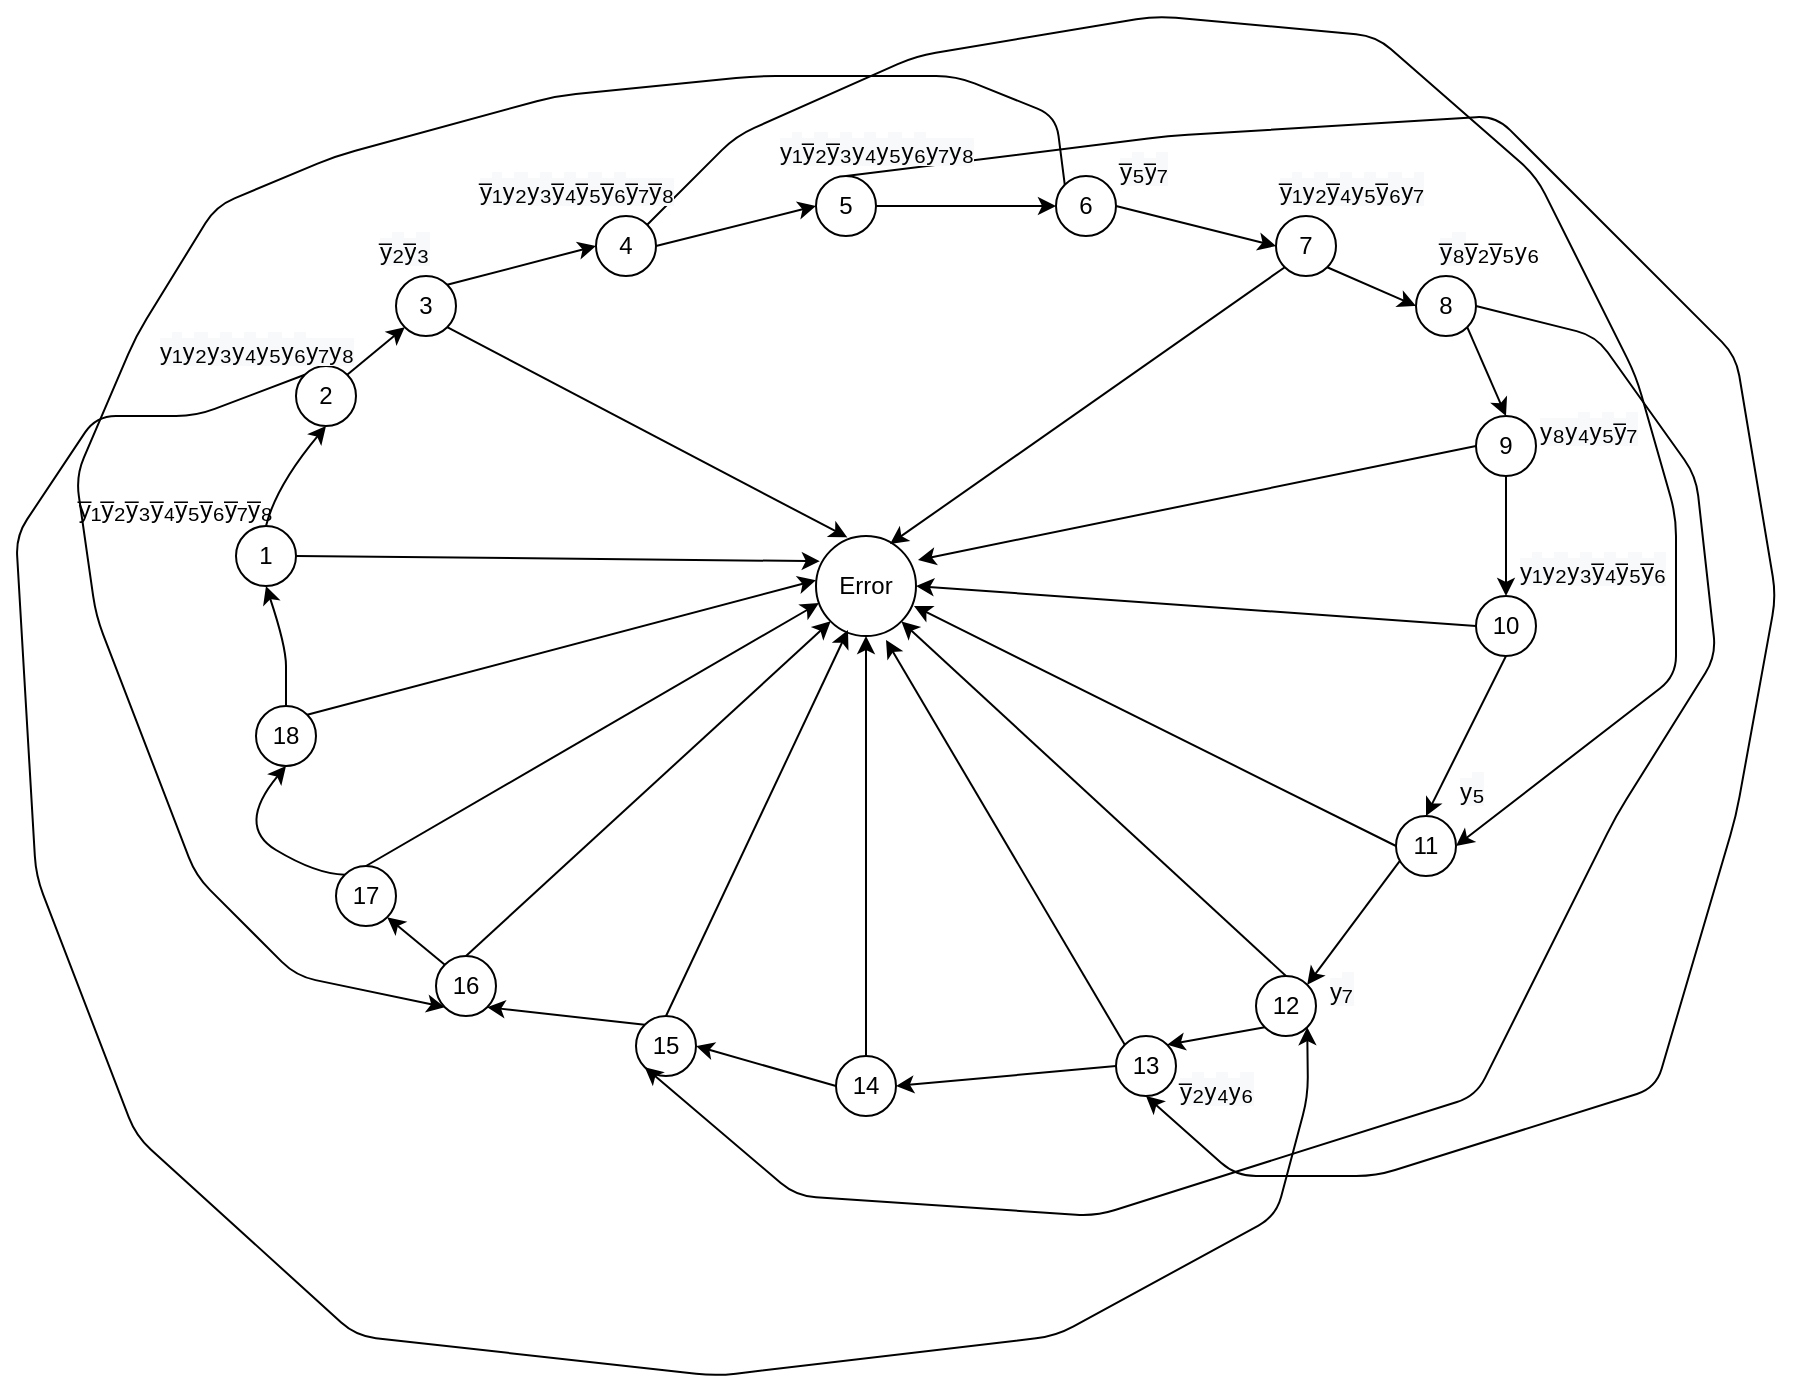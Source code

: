 <mxfile version="14.7.3" type="github">
  <diagram id="5k0gMzqJGAv3tqKS3Coa" name="Page-1">
    <mxGraphModel dx="528" dy="462" grid="1" gridSize="10" guides="1" tooltips="1" connect="1" arrows="1" fold="1" page="1" pageScale="1" pageWidth="3400" pageHeight="3400" math="0" shadow="0">
      <root>
        <mxCell id="0" />
        <mxCell id="1" parent="0" />
        <mxCell id="ApL_DMv_UTNpls9GG0si-1" value="1" style="ellipse;whiteSpace=wrap;html=1;aspect=fixed;strokeWidth=1;" vertex="1" parent="1">
          <mxGeometry x="430" y="405" width="30" height="30" as="geometry" />
        </mxCell>
        <mxCell id="ApL_DMv_UTNpls9GG0si-2" value="2" style="ellipse;whiteSpace=wrap;html=1;aspect=fixed;strokeWidth=1;" vertex="1" parent="1">
          <mxGeometry x="460" y="325" width="30" height="30" as="geometry" />
        </mxCell>
        <mxCell id="ApL_DMv_UTNpls9GG0si-3" value="3" style="ellipse;whiteSpace=wrap;html=1;aspect=fixed;strokeWidth=1;" vertex="1" parent="1">
          <mxGeometry x="510" y="280" width="30" height="30" as="geometry" />
        </mxCell>
        <mxCell id="ApL_DMv_UTNpls9GG0si-4" value="4" style="ellipse;whiteSpace=wrap;html=1;aspect=fixed;strokeWidth=1;" vertex="1" parent="1">
          <mxGeometry x="610" y="250" width="30" height="30" as="geometry" />
        </mxCell>
        <mxCell id="ApL_DMv_UTNpls9GG0si-5" value="5" style="ellipse;whiteSpace=wrap;html=1;aspect=fixed;strokeWidth=1;" vertex="1" parent="1">
          <mxGeometry x="720" y="230" width="30" height="30" as="geometry" />
        </mxCell>
        <mxCell id="ApL_DMv_UTNpls9GG0si-6" value="6" style="ellipse;whiteSpace=wrap;html=1;aspect=fixed;strokeWidth=1;" vertex="1" parent="1">
          <mxGeometry x="840" y="230" width="30" height="30" as="geometry" />
        </mxCell>
        <mxCell id="ApL_DMv_UTNpls9GG0si-7" value="7" style="ellipse;whiteSpace=wrap;html=1;aspect=fixed;strokeWidth=1;" vertex="1" parent="1">
          <mxGeometry x="950" y="250" width="30" height="30" as="geometry" />
        </mxCell>
        <mxCell id="ApL_DMv_UTNpls9GG0si-8" value="8" style="ellipse;whiteSpace=wrap;html=1;aspect=fixed;strokeWidth=1;" vertex="1" parent="1">
          <mxGeometry x="1020" y="280" width="30" height="30" as="geometry" />
        </mxCell>
        <mxCell id="ApL_DMv_UTNpls9GG0si-9" value="9" style="ellipse;whiteSpace=wrap;html=1;aspect=fixed;strokeWidth=1;" vertex="1" parent="1">
          <mxGeometry x="1050" y="350" width="30" height="30" as="geometry" />
        </mxCell>
        <mxCell id="ApL_DMv_UTNpls9GG0si-10" value="10" style="ellipse;whiteSpace=wrap;html=1;aspect=fixed;strokeWidth=1;" vertex="1" parent="1">
          <mxGeometry x="1050" y="440" width="30" height="30" as="geometry" />
        </mxCell>
        <mxCell id="ApL_DMv_UTNpls9GG0si-11" value="11" style="ellipse;whiteSpace=wrap;html=1;aspect=fixed;strokeWidth=1;" vertex="1" parent="1">
          <mxGeometry x="1010" y="550" width="30" height="30" as="geometry" />
        </mxCell>
        <mxCell id="ApL_DMv_UTNpls9GG0si-12" value="12" style="ellipse;whiteSpace=wrap;html=1;aspect=fixed;strokeWidth=1;" vertex="1" parent="1">
          <mxGeometry x="940" y="630" width="30" height="30" as="geometry" />
        </mxCell>
        <mxCell id="ApL_DMv_UTNpls9GG0si-13" value="13" style="ellipse;whiteSpace=wrap;html=1;aspect=fixed;strokeWidth=1;" vertex="1" parent="1">
          <mxGeometry x="870" y="660" width="30" height="30" as="geometry" />
        </mxCell>
        <mxCell id="ApL_DMv_UTNpls9GG0si-14" value="14" style="ellipse;whiteSpace=wrap;html=1;aspect=fixed;strokeWidth=1;" vertex="1" parent="1">
          <mxGeometry x="730" y="670" width="30" height="30" as="geometry" />
        </mxCell>
        <mxCell id="ApL_DMv_UTNpls9GG0si-15" value="15" style="ellipse;whiteSpace=wrap;html=1;aspect=fixed;strokeWidth=1;" vertex="1" parent="1">
          <mxGeometry x="630" y="650" width="30" height="30" as="geometry" />
        </mxCell>
        <mxCell id="ApL_DMv_UTNpls9GG0si-16" value="16" style="ellipse;whiteSpace=wrap;html=1;aspect=fixed;strokeWidth=1;" vertex="1" parent="1">
          <mxGeometry x="530" y="620" width="30" height="30" as="geometry" />
        </mxCell>
        <mxCell id="ApL_DMv_UTNpls9GG0si-17" value="17" style="ellipse;whiteSpace=wrap;html=1;aspect=fixed;strokeWidth=1;" vertex="1" parent="1">
          <mxGeometry x="480" y="575" width="30" height="30" as="geometry" />
        </mxCell>
        <mxCell id="ApL_DMv_UTNpls9GG0si-18" value="18" style="ellipse;whiteSpace=wrap;html=1;aspect=fixed;strokeWidth=1;" vertex="1" parent="1">
          <mxGeometry x="440" y="495" width="30" height="30" as="geometry" />
        </mxCell>
        <mxCell id="ApL_DMv_UTNpls9GG0si-21" value="Error" style="ellipse;whiteSpace=wrap;html=1;aspect=fixed;strokeWidth=1;" vertex="1" parent="1">
          <mxGeometry x="720" y="410" width="50" height="50" as="geometry" />
        </mxCell>
        <mxCell id="ApL_DMv_UTNpls9GG0si-25" value="" style="curved=1;endArrow=classic;html=1;exitX=0;exitY=0;exitDx=0;exitDy=0;entryX=0.5;entryY=1;entryDx=0;entryDy=0;strokeWidth=1;" edge="1" parent="1" source="ApL_DMv_UTNpls9GG0si-17" target="ApL_DMv_UTNpls9GG0si-18">
          <mxGeometry width="50" height="50" relative="1" as="geometry">
            <mxPoint x="330" y="585" as="sourcePoint" />
            <mxPoint x="380" y="535" as="targetPoint" />
            <Array as="points">
              <mxPoint x="470" y="579" />
              <mxPoint x="430" y="555" />
            </Array>
          </mxGeometry>
        </mxCell>
        <mxCell id="ApL_DMv_UTNpls9GG0si-27" value="" style="curved=1;endArrow=classic;html=1;exitX=0.5;exitY=0;exitDx=0;exitDy=0;entryX=0.5;entryY=1;entryDx=0;entryDy=0;strokeWidth=1;" edge="1" parent="1" source="ApL_DMv_UTNpls9GG0si-18" target="ApL_DMv_UTNpls9GG0si-1">
          <mxGeometry width="50" height="50" relative="1" as="geometry">
            <mxPoint x="494.393" y="589.393" as="sourcePoint" />
            <mxPoint x="465" y="535" as="targetPoint" />
            <Array as="points">
              <mxPoint x="455" y="485" />
              <mxPoint x="455" y="465" />
            </Array>
          </mxGeometry>
        </mxCell>
        <mxCell id="ApL_DMv_UTNpls9GG0si-28" value="" style="curved=1;endArrow=classic;html=1;exitX=0.5;exitY=0;exitDx=0;exitDy=0;entryX=0.5;entryY=1;entryDx=0;entryDy=0;strokeWidth=1;" edge="1" parent="1" source="ApL_DMv_UTNpls9GG0si-1" target="ApL_DMv_UTNpls9GG0si-2">
          <mxGeometry width="50" height="50" relative="1" as="geometry">
            <mxPoint x="465" y="505" as="sourcePoint" />
            <mxPoint x="455" y="445" as="targetPoint" />
            <Array as="points">
              <mxPoint x="450" y="385" />
            </Array>
          </mxGeometry>
        </mxCell>
        <mxCell id="ApL_DMv_UTNpls9GG0si-29" value="" style="endArrow=classic;html=1;entryX=0;entryY=1;entryDx=0;entryDy=0;exitX=1;exitY=0;exitDx=0;exitDy=0;strokeWidth=1;" edge="1" parent="1" source="ApL_DMv_UTNpls9GG0si-2" target="ApL_DMv_UTNpls9GG0si-3">
          <mxGeometry width="50" height="50" relative="1" as="geometry">
            <mxPoint x="750" y="380" as="sourcePoint" />
            <mxPoint x="800" y="330" as="targetPoint" />
          </mxGeometry>
        </mxCell>
        <mxCell id="ApL_DMv_UTNpls9GG0si-30" value="" style="endArrow=classic;html=1;exitX=1;exitY=0;exitDx=0;exitDy=0;entryX=0;entryY=0.5;entryDx=0;entryDy=0;strokeWidth=1;" edge="1" parent="1" source="ApL_DMv_UTNpls9GG0si-3" target="ApL_DMv_UTNpls9GG0si-4">
          <mxGeometry width="50" height="50" relative="1" as="geometry">
            <mxPoint x="840" y="300" as="sourcePoint" />
            <mxPoint x="890" y="250" as="targetPoint" />
          </mxGeometry>
        </mxCell>
        <mxCell id="ApL_DMv_UTNpls9GG0si-31" value="" style="endArrow=classic;html=1;exitX=1;exitY=0.5;exitDx=0;exitDy=0;entryX=0;entryY=0.5;entryDx=0;entryDy=0;strokeWidth=1;" edge="1" parent="1" source="ApL_DMv_UTNpls9GG0si-4" target="ApL_DMv_UTNpls9GG0si-5">
          <mxGeometry width="50" height="50" relative="1" as="geometry">
            <mxPoint x="840" y="300" as="sourcePoint" />
            <mxPoint x="890" y="250" as="targetPoint" />
          </mxGeometry>
        </mxCell>
        <mxCell id="ApL_DMv_UTNpls9GG0si-32" value="" style="endArrow=classic;html=1;exitX=1;exitY=0.5;exitDx=0;exitDy=0;strokeWidth=1;" edge="1" parent="1" source="ApL_DMv_UTNpls9GG0si-5">
          <mxGeometry width="50" height="50" relative="1" as="geometry">
            <mxPoint x="840" y="300" as="sourcePoint" />
            <mxPoint x="840" y="245" as="targetPoint" />
          </mxGeometry>
        </mxCell>
        <mxCell id="ApL_DMv_UTNpls9GG0si-33" value="" style="endArrow=classic;html=1;exitX=1;exitY=0.5;exitDx=0;exitDy=0;entryX=0;entryY=0.5;entryDx=0;entryDy=0;strokeWidth=1;" edge="1" parent="1" source="ApL_DMv_UTNpls9GG0si-6" target="ApL_DMv_UTNpls9GG0si-7">
          <mxGeometry width="50" height="50" relative="1" as="geometry">
            <mxPoint x="840" y="300" as="sourcePoint" />
            <mxPoint x="890" y="250" as="targetPoint" />
          </mxGeometry>
        </mxCell>
        <mxCell id="ApL_DMv_UTNpls9GG0si-34" value="" style="endArrow=classic;html=1;exitX=1;exitY=1;exitDx=0;exitDy=0;entryX=0;entryY=0.5;entryDx=0;entryDy=0;strokeWidth=1;" edge="1" parent="1" source="ApL_DMv_UTNpls9GG0si-7" target="ApL_DMv_UTNpls9GG0si-8">
          <mxGeometry width="50" height="50" relative="1" as="geometry">
            <mxPoint x="930" y="400" as="sourcePoint" />
            <mxPoint x="980" y="350" as="targetPoint" />
          </mxGeometry>
        </mxCell>
        <mxCell id="ApL_DMv_UTNpls9GG0si-35" value="" style="endArrow=classic;html=1;exitX=1;exitY=1;exitDx=0;exitDy=0;entryX=0.5;entryY=0;entryDx=0;entryDy=0;strokeWidth=1;" edge="1" parent="1" source="ApL_DMv_UTNpls9GG0si-8" target="ApL_DMv_UTNpls9GG0si-9">
          <mxGeometry width="50" height="50" relative="1" as="geometry">
            <mxPoint x="930" y="400" as="sourcePoint" />
            <mxPoint x="980" y="350" as="targetPoint" />
          </mxGeometry>
        </mxCell>
        <mxCell id="ApL_DMv_UTNpls9GG0si-36" value="" style="endArrow=classic;html=1;exitX=0.5;exitY=1;exitDx=0;exitDy=0;entryX=0.5;entryY=0;entryDx=0;entryDy=0;strokeWidth=1;" edge="1" parent="1" source="ApL_DMv_UTNpls9GG0si-9" target="ApL_DMv_UTNpls9GG0si-10">
          <mxGeometry width="50" height="50" relative="1" as="geometry">
            <mxPoint x="930" y="400" as="sourcePoint" />
            <mxPoint x="980" y="350" as="targetPoint" />
          </mxGeometry>
        </mxCell>
        <mxCell id="ApL_DMv_UTNpls9GG0si-37" value="" style="endArrow=classic;html=1;exitX=0.5;exitY=1;exitDx=0;exitDy=0;entryX=0.5;entryY=0;entryDx=0;entryDy=0;strokeWidth=1;" edge="1" parent="1" source="ApL_DMv_UTNpls9GG0si-10" target="ApL_DMv_UTNpls9GG0si-11">
          <mxGeometry width="50" height="50" relative="1" as="geometry">
            <mxPoint x="930" y="400" as="sourcePoint" />
            <mxPoint x="980" y="350" as="targetPoint" />
          </mxGeometry>
        </mxCell>
        <mxCell id="ApL_DMv_UTNpls9GG0si-38" value="" style="endArrow=classic;html=1;exitX=0.067;exitY=0.743;exitDx=0;exitDy=0;entryX=1;entryY=0;entryDx=0;entryDy=0;strokeWidth=1;exitPerimeter=0;" edge="1" parent="1" source="ApL_DMv_UTNpls9GG0si-11" target="ApL_DMv_UTNpls9GG0si-12">
          <mxGeometry width="50" height="50" relative="1" as="geometry">
            <mxPoint x="970" y="500" as="sourcePoint" />
            <mxPoint x="1020" y="450" as="targetPoint" />
          </mxGeometry>
        </mxCell>
        <mxCell id="ApL_DMv_UTNpls9GG0si-39" value="" style="endArrow=classic;html=1;exitX=0;exitY=1;exitDx=0;exitDy=0;entryX=1;entryY=0;entryDx=0;entryDy=0;strokeWidth=1;" edge="1" parent="1" source="ApL_DMv_UTNpls9GG0si-12" target="ApL_DMv_UTNpls9GG0si-13">
          <mxGeometry width="50" height="50" relative="1" as="geometry">
            <mxPoint x="860" y="570" as="sourcePoint" />
            <mxPoint x="910" y="520" as="targetPoint" />
          </mxGeometry>
        </mxCell>
        <mxCell id="ApL_DMv_UTNpls9GG0si-40" value="" style="endArrow=classic;html=1;exitX=0;exitY=0.5;exitDx=0;exitDy=0;entryX=1;entryY=0.5;entryDx=0;entryDy=0;strokeWidth=1;" edge="1" parent="1" source="ApL_DMv_UTNpls9GG0si-13" target="ApL_DMv_UTNpls9GG0si-14">
          <mxGeometry width="50" height="50" relative="1" as="geometry">
            <mxPoint x="860" y="570" as="sourcePoint" />
            <mxPoint x="910" y="520" as="targetPoint" />
          </mxGeometry>
        </mxCell>
        <mxCell id="ApL_DMv_UTNpls9GG0si-41" value="" style="endArrow=classic;html=1;exitX=0;exitY=0.5;exitDx=0;exitDy=0;entryX=1;entryY=0.5;entryDx=0;entryDy=0;strokeWidth=1;" edge="1" parent="1" source="ApL_DMv_UTNpls9GG0si-14" target="ApL_DMv_UTNpls9GG0si-15">
          <mxGeometry width="50" height="50" relative="1" as="geometry">
            <mxPoint x="860" y="570" as="sourcePoint" />
            <mxPoint x="910" y="520" as="targetPoint" />
          </mxGeometry>
        </mxCell>
        <mxCell id="ApL_DMv_UTNpls9GG0si-42" value="" style="endArrow=classic;html=1;exitX=0;exitY=0;exitDx=0;exitDy=0;entryX=1;entryY=1;entryDx=0;entryDy=0;strokeWidth=1;" edge="1" parent="1" source="ApL_DMv_UTNpls9GG0si-15" target="ApL_DMv_UTNpls9GG0si-16">
          <mxGeometry width="50" height="50" relative="1" as="geometry">
            <mxPoint x="810" y="540" as="sourcePoint" />
            <mxPoint x="860" y="490" as="targetPoint" />
          </mxGeometry>
        </mxCell>
        <mxCell id="ApL_DMv_UTNpls9GG0si-43" value="" style="endArrow=classic;html=1;exitX=0;exitY=0;exitDx=0;exitDy=0;entryX=1;entryY=1;entryDx=0;entryDy=0;strokeWidth=1;" edge="1" parent="1" source="ApL_DMv_UTNpls9GG0si-16" target="ApL_DMv_UTNpls9GG0si-17">
          <mxGeometry width="50" height="50" relative="1" as="geometry">
            <mxPoint x="620" y="530" as="sourcePoint" />
            <mxPoint x="670" y="480" as="targetPoint" />
          </mxGeometry>
        </mxCell>
        <mxCell id="ApL_DMv_UTNpls9GG0si-66" value="" style="endArrow=classic;html=1;strokeWidth=1;exitX=1;exitY=0.5;exitDx=0;exitDy=0;entryX=0.038;entryY=0.252;entryDx=0;entryDy=0;entryPerimeter=0;" edge="1" parent="1" source="ApL_DMv_UTNpls9GG0si-1" target="ApL_DMv_UTNpls9GG0si-21">
          <mxGeometry width="50" height="50" relative="1" as="geometry">
            <mxPoint x="570" y="410" as="sourcePoint" />
            <mxPoint x="620" y="360" as="targetPoint" />
          </mxGeometry>
        </mxCell>
        <mxCell id="ApL_DMv_UTNpls9GG0si-67" value="" style="endArrow=classic;html=1;strokeWidth=1;exitX=0;exitY=0;exitDx=0;exitDy=0;entryX=1;entryY=1;entryDx=0;entryDy=0;" edge="1" parent="1" source="ApL_DMv_UTNpls9GG0si-2" target="ApL_DMv_UTNpls9GG0si-12">
          <mxGeometry width="50" height="50" relative="1" as="geometry">
            <mxPoint x="570" y="410" as="sourcePoint" />
            <mxPoint x="620" y="360" as="targetPoint" />
            <Array as="points">
              <mxPoint x="410" y="350" />
              <mxPoint x="360" y="350" />
              <mxPoint x="320" y="410" />
              <mxPoint x="330" y="580" />
              <mxPoint x="380" y="710" />
              <mxPoint x="490" y="810" />
              <mxPoint x="670" y="830" />
              <mxPoint x="840" y="810" />
              <mxPoint x="950" y="750" />
              <mxPoint x="966" y="690" />
            </Array>
          </mxGeometry>
        </mxCell>
        <mxCell id="ApL_DMv_UTNpls9GG0si-68" value="" style="endArrow=classic;html=1;strokeWidth=1;exitX=1;exitY=1;exitDx=0;exitDy=0;entryX=0.314;entryY=0.014;entryDx=0;entryDy=0;entryPerimeter=0;" edge="1" parent="1" source="ApL_DMv_UTNpls9GG0si-3" target="ApL_DMv_UTNpls9GG0si-21">
          <mxGeometry width="50" height="50" relative="1" as="geometry">
            <mxPoint x="570" y="410" as="sourcePoint" />
            <mxPoint x="620" y="360" as="targetPoint" />
          </mxGeometry>
        </mxCell>
        <mxCell id="ApL_DMv_UTNpls9GG0si-69" value="" style="endArrow=classic;html=1;strokeWidth=1;exitX=1;exitY=0;exitDx=0;exitDy=0;entryX=1;entryY=0.5;entryDx=0;entryDy=0;" edge="1" parent="1" source="ApL_DMv_UTNpls9GG0si-4" target="ApL_DMv_UTNpls9GG0si-11">
          <mxGeometry width="50" height="50" relative="1" as="geometry">
            <mxPoint x="570" y="410" as="sourcePoint" />
            <mxPoint x="620" y="360" as="targetPoint" />
            <Array as="points">
              <mxPoint x="680" y="210" />
              <mxPoint x="770" y="170" />
              <mxPoint x="890" y="150" />
              <mxPoint x="1000" y="160" />
              <mxPoint x="1080" y="230" />
              <mxPoint x="1130" y="330" />
              <mxPoint x="1150" y="400" />
              <mxPoint x="1150" y="480" />
            </Array>
          </mxGeometry>
        </mxCell>
        <mxCell id="ApL_DMv_UTNpls9GG0si-70" value="" style="endArrow=classic;html=1;strokeWidth=1;exitX=0.5;exitY=0;exitDx=0;exitDy=0;entryX=0.5;entryY=1;entryDx=0;entryDy=0;" edge="1" parent="1" source="ApL_DMv_UTNpls9GG0si-5" target="ApL_DMv_UTNpls9GG0si-13">
          <mxGeometry width="50" height="50" relative="1" as="geometry">
            <mxPoint x="570" y="410" as="sourcePoint" />
            <mxPoint x="620" y="360" as="targetPoint" />
            <Array as="points">
              <mxPoint x="896" y="210" />
              <mxPoint x="1060" y="200" />
              <mxPoint x="1180" y="320" />
              <mxPoint x="1200" y="440" />
              <mxPoint x="1180" y="550" />
              <mxPoint x="1140" y="686" />
              <mxPoint x="1000" y="730" />
              <mxPoint x="930" y="730" />
            </Array>
          </mxGeometry>
        </mxCell>
        <mxCell id="ApL_DMv_UTNpls9GG0si-71" value="" style="endArrow=classic;html=1;strokeWidth=1;exitX=0;exitY=0;exitDx=0;exitDy=0;entryX=0;entryY=1;entryDx=0;entryDy=0;" edge="1" parent="1" source="ApL_DMv_UTNpls9GG0si-6" target="ApL_DMv_UTNpls9GG0si-16">
          <mxGeometry width="50" height="50" relative="1" as="geometry">
            <mxPoint x="570" y="410" as="sourcePoint" />
            <mxPoint x="620" y="360" as="targetPoint" />
            <Array as="points">
              <mxPoint x="840" y="200" />
              <mxPoint x="790" y="180" />
              <mxPoint x="690" y="180" />
              <mxPoint x="590" y="190" />
              <mxPoint x="480" y="220" />
              <mxPoint x="420" y="245" />
              <mxPoint x="380" y="310" />
              <mxPoint x="350" y="380" />
              <mxPoint x="360" y="450" />
              <mxPoint x="410" y="580" />
              <mxPoint x="460" y="630" />
            </Array>
          </mxGeometry>
        </mxCell>
        <mxCell id="ApL_DMv_UTNpls9GG0si-72" value="" style="endArrow=classic;html=1;strokeWidth=1;exitX=0;exitY=1;exitDx=0;exitDy=0;entryX=0.74;entryY=0.08;entryDx=0;entryDy=0;entryPerimeter=0;" edge="1" parent="1" source="ApL_DMv_UTNpls9GG0si-7" target="ApL_DMv_UTNpls9GG0si-21">
          <mxGeometry width="50" height="50" relative="1" as="geometry">
            <mxPoint x="570" y="410" as="sourcePoint" />
            <mxPoint x="620" y="360" as="targetPoint" />
          </mxGeometry>
        </mxCell>
        <mxCell id="ApL_DMv_UTNpls9GG0si-73" value="" style="endArrow=classic;html=1;strokeWidth=1;exitX=1;exitY=0.5;exitDx=0;exitDy=0;entryX=0;entryY=1;entryDx=0;entryDy=0;" edge="1" parent="1" source="ApL_DMv_UTNpls9GG0si-8" target="ApL_DMv_UTNpls9GG0si-15">
          <mxGeometry width="50" height="50" relative="1" as="geometry">
            <mxPoint x="570" y="410" as="sourcePoint" />
            <mxPoint x="620" y="360" as="targetPoint" />
            <Array as="points">
              <mxPoint x="1110" y="310" />
              <mxPoint x="1160" y="380" />
              <mxPoint x="1170" y="470" />
              <mxPoint x="1120" y="550" />
              <mxPoint x="1050" y="690" />
              <mxPoint x="860" y="750" />
              <mxPoint x="710" y="740" />
            </Array>
          </mxGeometry>
        </mxCell>
        <mxCell id="ApL_DMv_UTNpls9GG0si-74" value="" style="endArrow=classic;html=1;strokeWidth=1;exitX=0;exitY=0.5;exitDx=0;exitDy=0;entryX=1.02;entryY=0.24;entryDx=0;entryDy=0;entryPerimeter=0;" edge="1" parent="1" source="ApL_DMv_UTNpls9GG0si-9" target="ApL_DMv_UTNpls9GG0si-21">
          <mxGeometry width="50" height="50" relative="1" as="geometry">
            <mxPoint x="590" y="420" as="sourcePoint" />
            <mxPoint x="640" y="370" as="targetPoint" />
          </mxGeometry>
        </mxCell>
        <mxCell id="ApL_DMv_UTNpls9GG0si-75" value="" style="endArrow=classic;html=1;strokeWidth=1;exitX=0;exitY=0.5;exitDx=0;exitDy=0;entryX=1;entryY=0.5;entryDx=0;entryDy=0;" edge="1" parent="1" source="ApL_DMv_UTNpls9GG0si-10" target="ApL_DMv_UTNpls9GG0si-21">
          <mxGeometry width="50" height="50" relative="1" as="geometry">
            <mxPoint x="590" y="420" as="sourcePoint" />
            <mxPoint x="640" y="370" as="targetPoint" />
          </mxGeometry>
        </mxCell>
        <mxCell id="ApL_DMv_UTNpls9GG0si-76" value="" style="endArrow=classic;html=1;strokeWidth=1;exitX=0;exitY=0.5;exitDx=0;exitDy=0;entryX=0.98;entryY=0.7;entryDx=0;entryDy=0;entryPerimeter=0;" edge="1" parent="1" source="ApL_DMv_UTNpls9GG0si-11" target="ApL_DMv_UTNpls9GG0si-21">
          <mxGeometry width="50" height="50" relative="1" as="geometry">
            <mxPoint x="590" y="420" as="sourcePoint" />
            <mxPoint x="640" y="370" as="targetPoint" />
          </mxGeometry>
        </mxCell>
        <mxCell id="ApL_DMv_UTNpls9GG0si-77" value="" style="endArrow=classic;html=1;strokeWidth=1;exitX=0.5;exitY=0;exitDx=0;exitDy=0;entryX=1;entryY=1;entryDx=0;entryDy=0;" edge="1" parent="1" source="ApL_DMv_UTNpls9GG0si-12" target="ApL_DMv_UTNpls9GG0si-21">
          <mxGeometry width="50" height="50" relative="1" as="geometry">
            <mxPoint x="590" y="420" as="sourcePoint" />
            <mxPoint x="640" y="370" as="targetPoint" />
          </mxGeometry>
        </mxCell>
        <mxCell id="ApL_DMv_UTNpls9GG0si-78" value="" style="endArrow=classic;html=1;strokeWidth=1;exitX=0;exitY=0;exitDx=0;exitDy=0;entryX=0.7;entryY=1.04;entryDx=0;entryDy=0;entryPerimeter=0;" edge="1" parent="1" source="ApL_DMv_UTNpls9GG0si-13" target="ApL_DMv_UTNpls9GG0si-21">
          <mxGeometry width="50" height="50" relative="1" as="geometry">
            <mxPoint x="590" y="420" as="sourcePoint" />
            <mxPoint x="640" y="370" as="targetPoint" />
          </mxGeometry>
        </mxCell>
        <mxCell id="ApL_DMv_UTNpls9GG0si-79" value="" style="endArrow=classic;html=1;strokeWidth=1;exitX=0.5;exitY=0;exitDx=0;exitDy=0;entryX=0.5;entryY=1;entryDx=0;entryDy=0;" edge="1" parent="1" source="ApL_DMv_UTNpls9GG0si-14" target="ApL_DMv_UTNpls9GG0si-21">
          <mxGeometry width="50" height="50" relative="1" as="geometry">
            <mxPoint x="590" y="420" as="sourcePoint" />
            <mxPoint x="640" y="370" as="targetPoint" />
          </mxGeometry>
        </mxCell>
        <mxCell id="ApL_DMv_UTNpls9GG0si-80" value="" style="endArrow=classic;html=1;strokeWidth=1;exitX=0.5;exitY=0;exitDx=0;exitDy=0;entryX=0.32;entryY=0.94;entryDx=0;entryDy=0;entryPerimeter=0;" edge="1" parent="1" source="ApL_DMv_UTNpls9GG0si-15" target="ApL_DMv_UTNpls9GG0si-21">
          <mxGeometry width="50" height="50" relative="1" as="geometry">
            <mxPoint x="590" y="420" as="sourcePoint" />
            <mxPoint x="640" y="370" as="targetPoint" />
          </mxGeometry>
        </mxCell>
        <mxCell id="ApL_DMv_UTNpls9GG0si-81" value="" style="endArrow=classic;html=1;strokeWidth=1;exitX=0.5;exitY=0;exitDx=0;exitDy=0;entryX=0;entryY=1;entryDx=0;entryDy=0;" edge="1" parent="1" source="ApL_DMv_UTNpls9GG0si-16" target="ApL_DMv_UTNpls9GG0si-21">
          <mxGeometry width="50" height="50" relative="1" as="geometry">
            <mxPoint x="590" y="420" as="sourcePoint" />
            <mxPoint x="640" y="370" as="targetPoint" />
          </mxGeometry>
        </mxCell>
        <mxCell id="ApL_DMv_UTNpls9GG0si-82" value="" style="endArrow=classic;html=1;strokeWidth=1;exitX=0.5;exitY=0;exitDx=0;exitDy=0;entryX=0.029;entryY=0.671;entryDx=0;entryDy=0;entryPerimeter=0;" edge="1" parent="1" source="ApL_DMv_UTNpls9GG0si-17" target="ApL_DMv_UTNpls9GG0si-21">
          <mxGeometry width="50" height="50" relative="1" as="geometry">
            <mxPoint x="590" y="420" as="sourcePoint" />
            <mxPoint x="640" y="370" as="targetPoint" />
          </mxGeometry>
        </mxCell>
        <mxCell id="ApL_DMv_UTNpls9GG0si-83" value="" style="endArrow=classic;html=1;strokeWidth=1;exitX=1;exitY=0;exitDx=0;exitDy=0;entryX=0;entryY=0.443;entryDx=0;entryDy=0;entryPerimeter=0;" edge="1" parent="1" source="ApL_DMv_UTNpls9GG0si-18" target="ApL_DMv_UTNpls9GG0si-21">
          <mxGeometry width="50" height="50" relative="1" as="geometry">
            <mxPoint x="590" y="420" as="sourcePoint" />
            <mxPoint x="719" y="435" as="targetPoint" />
          </mxGeometry>
        </mxCell>
        <mxCell id="ApL_DMv_UTNpls9GG0si-85" value="y̅&lt;font style=&quot;font-size: 16px&quot;&gt;₁&lt;/font&gt;y̅&lt;font style=&quot;font-size: 16px&quot;&gt;₂&lt;/font&gt;y̅&lt;font style=&quot;font-size: 16px&quot;&gt;₃&lt;/font&gt;y̅&lt;font style=&quot;font-size: 15px&quot;&gt;₄&lt;/font&gt;y̅&lt;font style=&quot;font-size: 16px&quot;&gt;₅&lt;/font&gt;y̅&lt;font style=&quot;font-size: 16px&quot;&gt;₆&lt;/font&gt;y̅&lt;font style=&quot;font-size: 16px&quot;&gt;₇&lt;/font&gt;y̅&lt;font style=&quot;font-size: 16px&quot;&gt;₈&lt;/font&gt;" style="text;html=1;strokeColor=none;fillColor=none;align=center;verticalAlign=middle;whiteSpace=wrap;rounded=0;" vertex="1" parent="1">
          <mxGeometry x="360" y="385" width="80" height="20" as="geometry" />
        </mxCell>
        <mxCell id="ApL_DMv_UTNpls9GG0si-86" value="&lt;span style=&quot;color: rgb(0 , 0 , 0) ; font-family: &amp;#34;helvetica&amp;#34; ; font-size: 12px ; font-style: normal ; font-weight: 400 ; letter-spacing: normal ; text-align: center ; text-indent: 0px ; text-transform: none ; word-spacing: 0px ; background-color: rgb(248 , 249 , 250) ; display: inline ; float: none&quot;&gt;y&lt;/span&gt;&lt;font style=&quot;color: rgb(0 , 0 , 0) ; font-family: &amp;#34;helvetica&amp;#34; ; font-style: normal ; font-weight: 400 ; letter-spacing: normal ; text-align: center ; text-indent: 0px ; text-transform: none ; word-spacing: 0px ; background-color: rgb(248 , 249 , 250) ; font-size: 16px&quot;&gt;₁&lt;/font&gt;&lt;span style=&quot;color: rgb(0 , 0 , 0) ; font-family: &amp;#34;helvetica&amp;#34; ; font-size: 12px ; font-style: normal ; font-weight: 400 ; letter-spacing: normal ; text-align: center ; text-indent: 0px ; text-transform: none ; word-spacing: 0px ; background-color: rgb(248 , 249 , 250) ; display: inline ; float: none&quot;&gt;y&lt;/span&gt;&lt;font style=&quot;color: rgb(0 , 0 , 0) ; font-family: &amp;#34;helvetica&amp;#34; ; font-style: normal ; font-weight: 400 ; letter-spacing: normal ; text-align: center ; text-indent: 0px ; text-transform: none ; word-spacing: 0px ; background-color: rgb(248 , 249 , 250) ; font-size: 16px&quot;&gt;₂&lt;/font&gt;&lt;span style=&quot;color: rgb(0 , 0 , 0) ; font-family: &amp;#34;helvetica&amp;#34; ; font-size: 12px ; font-style: normal ; font-weight: 400 ; letter-spacing: normal ; text-align: center ; text-indent: 0px ; text-transform: none ; word-spacing: 0px ; background-color: rgb(248 , 249 , 250) ; display: inline ; float: none&quot;&gt;y&lt;/span&gt;&lt;font style=&quot;color: rgb(0 , 0 , 0) ; font-family: &amp;#34;helvetica&amp;#34; ; font-style: normal ; font-weight: 400 ; letter-spacing: normal ; text-align: center ; text-indent: 0px ; text-transform: none ; word-spacing: 0px ; background-color: rgb(248 , 249 , 250) ; font-size: 16px&quot;&gt;₃&lt;/font&gt;&lt;span style=&quot;color: rgb(0 , 0 , 0) ; font-family: &amp;#34;helvetica&amp;#34; ; font-size: 12px ; font-style: normal ; font-weight: 400 ; letter-spacing: normal ; text-align: center ; text-indent: 0px ; text-transform: none ; word-spacing: 0px ; background-color: rgb(248 , 249 , 250) ; display: inline ; float: none&quot;&gt;y&lt;/span&gt;&lt;font style=&quot;color: rgb(0 , 0 , 0) ; font-family: &amp;#34;helvetica&amp;#34; ; font-style: normal ; font-weight: 400 ; letter-spacing: normal ; text-align: center ; text-indent: 0px ; text-transform: none ; word-spacing: 0px ; background-color: rgb(248 , 249 , 250) ; font-size: 15px&quot;&gt;₄&lt;/font&gt;&lt;span style=&quot;color: rgb(0 , 0 , 0) ; font-family: &amp;#34;helvetica&amp;#34; ; font-size: 12px ; font-style: normal ; font-weight: 400 ; letter-spacing: normal ; text-align: center ; text-indent: 0px ; text-transform: none ; word-spacing: 0px ; background-color: rgb(248 , 249 , 250) ; display: inline ; float: none&quot;&gt;y&lt;/span&gt;&lt;font style=&quot;color: rgb(0 , 0 , 0) ; font-family: &amp;#34;helvetica&amp;#34; ; font-style: normal ; font-weight: 400 ; letter-spacing: normal ; text-align: center ; text-indent: 0px ; text-transform: none ; word-spacing: 0px ; background-color: rgb(248 , 249 , 250) ; font-size: 16px&quot;&gt;₅&lt;/font&gt;&lt;span style=&quot;color: rgb(0 , 0 , 0) ; font-family: &amp;#34;helvetica&amp;#34; ; font-size: 12px ; font-style: normal ; font-weight: 400 ; letter-spacing: normal ; text-align: center ; text-indent: 0px ; text-transform: none ; word-spacing: 0px ; background-color: rgb(248 , 249 , 250) ; display: inline ; float: none&quot;&gt;y&lt;/span&gt;&lt;font style=&quot;color: rgb(0 , 0 , 0) ; font-family: &amp;#34;helvetica&amp;#34; ; font-style: normal ; font-weight: 400 ; letter-spacing: normal ; text-align: center ; text-indent: 0px ; text-transform: none ; word-spacing: 0px ; background-color: rgb(248 , 249 , 250) ; font-size: 16px&quot;&gt;₆&lt;/font&gt;&lt;span style=&quot;color: rgb(0 , 0 , 0) ; font-family: &amp;#34;helvetica&amp;#34; ; font-size: 12px ; font-style: normal ; font-weight: 400 ; letter-spacing: normal ; text-align: center ; text-indent: 0px ; text-transform: none ; word-spacing: 0px ; background-color: rgb(248 , 249 , 250) ; display: inline ; float: none&quot;&gt;y&lt;/span&gt;&lt;span style=&quot;color: rgb(0 , 0 , 0) ; font-family: &amp;#34;helvetica&amp;#34; ; font-style: normal ; font-weight: 400 ; letter-spacing: normal ; text-align: center ; text-indent: 0px ; text-transform: none ; word-spacing: 0px ; background-color: rgb(248 , 249 , 250) ; display: inline ; float: none&quot;&gt;&lt;font style=&quot;font-size: 16px&quot;&gt;₇&lt;/font&gt;&lt;/span&gt;&lt;span style=&quot;color: rgb(0 , 0 , 0) ; font-family: &amp;#34;helvetica&amp;#34; ; font-size: 12px ; font-style: normal ; font-weight: 400 ; letter-spacing: normal ; text-align: center ; text-indent: 0px ; text-transform: none ; word-spacing: 0px ; background-color: rgb(248 , 249 , 250) ; display: inline ; float: none&quot;&gt;y&lt;/span&gt;&lt;span style=&quot;color: rgb(0 , 0 , 0) ; font-family: &amp;#34;helvetica&amp;#34; ; font-style: normal ; font-weight: 400 ; letter-spacing: normal ; text-align: center ; text-indent: 0px ; text-transform: none ; word-spacing: 0px ; background-color: rgb(248 , 249 , 250) ; display: inline ; float: none&quot;&gt;&lt;font style=&quot;font-size: 16px&quot;&gt;₈&lt;/font&gt;&lt;/span&gt;" style="text;whiteSpace=wrap;html=1;" vertex="1" parent="1">
          <mxGeometry x="390" y="300" width="90" height="25" as="geometry" />
        </mxCell>
        <mxCell id="ApL_DMv_UTNpls9GG0si-87" value="&lt;span style=&quot;color: rgb(0, 0, 0); font-family: helvetica; font-size: 12px; font-style: normal; font-weight: 400; letter-spacing: normal; text-align: center; text-indent: 0px; text-transform: none; word-spacing: 0px; background-color: rgb(248, 249, 250); display: inline; float: none;&quot;&gt;y̅&lt;/span&gt;&lt;font style=&quot;color: rgb(0, 0, 0); font-family: helvetica; font-style: normal; font-weight: 400; letter-spacing: normal; text-align: center; text-indent: 0px; text-transform: none; word-spacing: 0px; background-color: rgb(248, 249, 250); font-size: 16px;&quot;&gt;₂&lt;/font&gt;&lt;span style=&quot;color: rgb(0, 0, 0); font-family: helvetica; font-size: 12px; font-style: normal; font-weight: 400; letter-spacing: normal; text-align: center; text-indent: 0px; text-transform: none; word-spacing: 0px; background-color: rgb(248, 249, 250); display: inline; float: none;&quot;&gt;y̅&lt;/span&gt;&lt;font style=&quot;color: rgb(0, 0, 0); font-family: helvetica; font-style: normal; font-weight: 400; letter-spacing: normal; text-align: center; text-indent: 0px; text-transform: none; word-spacing: 0px; background-color: rgb(248, 249, 250); font-size: 16px;&quot;&gt;₃&lt;/font&gt;" style="text;whiteSpace=wrap;html=1;" vertex="1" parent="1">
          <mxGeometry x="500" y="250" width="50" height="30" as="geometry" />
        </mxCell>
        <mxCell id="ApL_DMv_UTNpls9GG0si-88" value="&lt;span style=&quot;color: rgb(0 , 0 , 0) ; font-family: &amp;#34;helvetica&amp;#34; ; font-size: 12px ; font-style: normal ; font-weight: 400 ; letter-spacing: normal ; text-align: center ; text-indent: 0px ; text-transform: none ; word-spacing: 0px ; background-color: rgb(248 , 249 , 250) ; display: inline ; float: none&quot;&gt;y̅&lt;/span&gt;&lt;font style=&quot;color: rgb(0 , 0 , 0) ; font-family: &amp;#34;helvetica&amp;#34; ; font-style: normal ; font-weight: 400 ; letter-spacing: normal ; text-align: center ; text-indent: 0px ; text-transform: none ; word-spacing: 0px ; background-color: rgb(248 , 249 , 250) ; font-size: 16px&quot;&gt;₁&lt;/font&gt;&lt;span style=&quot;color: rgb(0 , 0 , 0) ; font-family: &amp;#34;helvetica&amp;#34; ; font-size: 12px ; font-style: normal ; font-weight: 400 ; letter-spacing: normal ; text-align: center ; text-indent: 0px ; text-transform: none ; word-spacing: 0px ; background-color: rgb(248 , 249 , 250) ; display: inline ; float: none&quot;&gt;y&lt;/span&gt;&lt;font style=&quot;color: rgb(0 , 0 , 0) ; font-family: &amp;#34;helvetica&amp;#34; ; font-style: normal ; font-weight: 400 ; letter-spacing: normal ; text-align: center ; text-indent: 0px ; text-transform: none ; word-spacing: 0px ; background-color: rgb(248 , 249 , 250) ; font-size: 16px&quot;&gt;₂&lt;/font&gt;&lt;span style=&quot;color: rgb(0 , 0 , 0) ; font-family: &amp;#34;helvetica&amp;#34; ; font-size: 12px ; font-style: normal ; font-weight: 400 ; letter-spacing: normal ; text-align: center ; text-indent: 0px ; text-transform: none ; word-spacing: 0px ; background-color: rgb(248 , 249 , 250) ; display: inline ; float: none&quot;&gt;y&lt;/span&gt;&lt;font style=&quot;color: rgb(0 , 0 , 0) ; font-family: &amp;#34;helvetica&amp;#34; ; font-style: normal ; font-weight: 400 ; letter-spacing: normal ; text-align: center ; text-indent: 0px ; text-transform: none ; word-spacing: 0px ; background-color: rgb(248 , 249 , 250) ; font-size: 16px&quot;&gt;₃&lt;/font&gt;&lt;span style=&quot;color: rgb(0 , 0 , 0) ; font-family: &amp;#34;helvetica&amp;#34; ; font-size: 12px ; font-style: normal ; font-weight: 400 ; letter-spacing: normal ; text-align: center ; text-indent: 0px ; text-transform: none ; word-spacing: 0px ; background-color: rgb(248 , 249 , 250) ; display: inline ; float: none&quot;&gt;y̅&lt;/span&gt;&lt;font style=&quot;color: rgb(0 , 0 , 0) ; font-family: &amp;#34;helvetica&amp;#34; ; font-style: normal ; font-weight: 400 ; letter-spacing: normal ; text-align: center ; text-indent: 0px ; text-transform: none ; word-spacing: 0px ; background-color: rgb(248 , 249 , 250) ; font-size: 15px&quot;&gt;₄&lt;/font&gt;&lt;span style=&quot;color: rgb(0 , 0 , 0) ; font-family: &amp;#34;helvetica&amp;#34; ; font-size: 12px ; font-style: normal ; font-weight: 400 ; letter-spacing: normal ; text-align: center ; text-indent: 0px ; text-transform: none ; word-spacing: 0px ; background-color: rgb(248 , 249 , 250) ; display: inline ; float: none&quot;&gt;y̅&lt;/span&gt;&lt;font style=&quot;color: rgb(0 , 0 , 0) ; font-family: &amp;#34;helvetica&amp;#34; ; font-style: normal ; font-weight: 400 ; letter-spacing: normal ; text-align: center ; text-indent: 0px ; text-transform: none ; word-spacing: 0px ; background-color: rgb(248 , 249 , 250) ; font-size: 16px&quot;&gt;₅&lt;/font&gt;&lt;span style=&quot;color: rgb(0 , 0 , 0) ; font-family: &amp;#34;helvetica&amp;#34; ; font-size: 12px ; font-style: normal ; font-weight: 400 ; letter-spacing: normal ; text-align: center ; text-indent: 0px ; text-transform: none ; word-spacing: 0px ; background-color: rgb(248 , 249 , 250) ; display: inline ; float: none&quot;&gt;y̅&lt;/span&gt;&lt;font style=&quot;color: rgb(0 , 0 , 0) ; font-family: &amp;#34;helvetica&amp;#34; ; font-style: normal ; font-weight: 400 ; letter-spacing: normal ; text-align: center ; text-indent: 0px ; text-transform: none ; word-spacing: 0px ; background-color: rgb(248 , 249 , 250) ; font-size: 16px&quot;&gt;₆&lt;/font&gt;&lt;span style=&quot;color: rgb(0 , 0 , 0) ; font-family: &amp;#34;helvetica&amp;#34; ; font-size: 12px ; font-style: normal ; font-weight: 400 ; letter-spacing: normal ; text-align: center ; text-indent: 0px ; text-transform: none ; word-spacing: 0px ; background-color: rgb(248 , 249 , 250) ; display: inline ; float: none&quot;&gt;y̅&lt;/span&gt;&lt;span style=&quot;color: rgb(0 , 0 , 0) ; font-family: &amp;#34;helvetica&amp;#34; ; font-style: normal ; font-weight: 400 ; letter-spacing: normal ; text-align: center ; text-indent: 0px ; text-transform: none ; word-spacing: 0px ; background-color: rgb(248 , 249 , 250) ; display: inline ; float: none&quot;&gt;&lt;font style=&quot;font-size: 16px&quot;&gt;₇&lt;/font&gt;&lt;/span&gt;&lt;span style=&quot;color: rgb(0 , 0 , 0) ; font-family: &amp;#34;helvetica&amp;#34; ; font-size: 12px ; font-style: normal ; font-weight: 400 ; letter-spacing: normal ; text-align: center ; text-indent: 0px ; text-transform: none ; word-spacing: 0px ; background-color: rgb(248 , 249 , 250) ; display: inline ; float: none&quot;&gt;y̅&lt;/span&gt;&lt;span style=&quot;color: rgb(0 , 0 , 0) ; font-family: &amp;#34;helvetica&amp;#34; ; font-style: normal ; font-weight: 400 ; letter-spacing: normal ; text-align: center ; text-indent: 0px ; text-transform: none ; word-spacing: 0px ; background-color: rgb(248 , 249 , 250) ; display: inline ; float: none&quot;&gt;&lt;font style=&quot;font-size: 16px&quot;&gt;₈&lt;/font&gt;&lt;/span&gt;" style="text;whiteSpace=wrap;html=1;" vertex="1" parent="1">
          <mxGeometry x="550" y="220" width="110" height="30" as="geometry" />
        </mxCell>
        <mxCell id="ApL_DMv_UTNpls9GG0si-89" value="&lt;span style=&quot;color: rgb(0 , 0 , 0) ; font-family: &amp;#34;helvetica&amp;#34; ; font-size: 12px ; font-style: normal ; font-weight: 400 ; letter-spacing: normal ; text-align: center ; text-indent: 0px ; text-transform: none ; word-spacing: 0px ; background-color: rgb(248 , 249 , 250) ; display: inline ; float: none&quot;&gt;y&lt;/span&gt;&lt;font style=&quot;color: rgb(0 , 0 , 0) ; font-family: &amp;#34;helvetica&amp;#34; ; font-style: normal ; font-weight: 400 ; letter-spacing: normal ; text-align: center ; text-indent: 0px ; text-transform: none ; word-spacing: 0px ; background-color: rgb(248 , 249 , 250) ; font-size: 16px&quot;&gt;₁&lt;/font&gt;&lt;span style=&quot;color: rgb(0 , 0 , 0) ; font-family: &amp;#34;helvetica&amp;#34; ; font-size: 12px ; font-style: normal ; font-weight: 400 ; letter-spacing: normal ; text-align: center ; text-indent: 0px ; text-transform: none ; word-spacing: 0px ; background-color: rgb(248 , 249 , 250) ; display: inline ; float: none&quot;&gt;y̅&lt;/span&gt;&lt;font style=&quot;color: rgb(0 , 0 , 0) ; font-family: &amp;#34;helvetica&amp;#34; ; font-style: normal ; font-weight: 400 ; letter-spacing: normal ; text-align: center ; text-indent: 0px ; text-transform: none ; word-spacing: 0px ; background-color: rgb(248 , 249 , 250) ; font-size: 16px&quot;&gt;₂&lt;/font&gt;&lt;span style=&quot;color: rgb(0 , 0 , 0) ; font-family: &amp;#34;helvetica&amp;#34; ; font-size: 12px ; font-style: normal ; font-weight: 400 ; letter-spacing: normal ; text-align: center ; text-indent: 0px ; text-transform: none ; word-spacing: 0px ; background-color: rgb(248 , 249 , 250) ; display: inline ; float: none&quot;&gt;y̅&lt;/span&gt;&lt;font style=&quot;color: rgb(0 , 0 , 0) ; font-family: &amp;#34;helvetica&amp;#34; ; font-style: normal ; font-weight: 400 ; letter-spacing: normal ; text-align: center ; text-indent: 0px ; text-transform: none ; word-spacing: 0px ; background-color: rgb(248 , 249 , 250) ; font-size: 16px&quot;&gt;₃&lt;/font&gt;&lt;span style=&quot;color: rgb(0 , 0 , 0) ; font-family: &amp;#34;helvetica&amp;#34; ; font-size: 12px ; font-style: normal ; font-weight: 400 ; letter-spacing: normal ; text-align: center ; text-indent: 0px ; text-transform: none ; word-spacing: 0px ; background-color: rgb(248 , 249 , 250) ; display: inline ; float: none&quot;&gt;y&lt;/span&gt;&lt;font style=&quot;color: rgb(0 , 0 , 0) ; font-family: &amp;#34;helvetica&amp;#34; ; font-style: normal ; font-weight: 400 ; letter-spacing: normal ; text-align: center ; text-indent: 0px ; text-transform: none ; word-spacing: 0px ; background-color: rgb(248 , 249 , 250) ; font-size: 15px&quot;&gt;₄&lt;/font&gt;&lt;span style=&quot;color: rgb(0 , 0 , 0) ; font-family: &amp;#34;helvetica&amp;#34; ; font-size: 12px ; font-style: normal ; font-weight: 400 ; letter-spacing: normal ; text-align: center ; text-indent: 0px ; text-transform: none ; word-spacing: 0px ; background-color: rgb(248 , 249 , 250) ; display: inline ; float: none&quot;&gt;y&lt;/span&gt;&lt;font style=&quot;color: rgb(0 , 0 , 0) ; font-family: &amp;#34;helvetica&amp;#34; ; font-style: normal ; font-weight: 400 ; letter-spacing: normal ; text-align: center ; text-indent: 0px ; text-transform: none ; word-spacing: 0px ; background-color: rgb(248 , 249 , 250) ; font-size: 16px&quot;&gt;₅&lt;/font&gt;&lt;span style=&quot;color: rgb(0 , 0 , 0) ; font-family: &amp;#34;helvetica&amp;#34; ; font-size: 12px ; font-style: normal ; font-weight: 400 ; letter-spacing: normal ; text-align: center ; text-indent: 0px ; text-transform: none ; word-spacing: 0px ; background-color: rgb(248 , 249 , 250) ; display: inline ; float: none&quot;&gt;y&lt;/span&gt;&lt;font style=&quot;color: rgb(0 , 0 , 0) ; font-family: &amp;#34;helvetica&amp;#34; ; font-style: normal ; font-weight: 400 ; letter-spacing: normal ; text-align: center ; text-indent: 0px ; text-transform: none ; word-spacing: 0px ; background-color: rgb(248 , 249 , 250) ; font-size: 16px&quot;&gt;₆&lt;/font&gt;&lt;span style=&quot;color: rgb(0 , 0 , 0) ; font-family: &amp;#34;helvetica&amp;#34; ; font-size: 12px ; font-style: normal ; font-weight: 400 ; letter-spacing: normal ; text-align: center ; text-indent: 0px ; text-transform: none ; word-spacing: 0px ; background-color: rgb(248 , 249 , 250) ; display: inline ; float: none&quot;&gt;y&lt;/span&gt;&lt;span style=&quot;color: rgb(0 , 0 , 0) ; font-family: &amp;#34;helvetica&amp;#34; ; font-style: normal ; font-weight: 400 ; letter-spacing: normal ; text-align: center ; text-indent: 0px ; text-transform: none ; word-spacing: 0px ; background-color: rgb(248 , 249 , 250) ; display: inline ; float: none&quot;&gt;&lt;font style=&quot;font-size: 16px&quot;&gt;₇&lt;/font&gt;&lt;/span&gt;&lt;span style=&quot;color: rgb(0 , 0 , 0) ; font-family: &amp;#34;helvetica&amp;#34; ; font-size: 12px ; font-style: normal ; font-weight: 400 ; letter-spacing: normal ; text-align: center ; text-indent: 0px ; text-transform: none ; word-spacing: 0px ; background-color: rgb(248 , 249 , 250) ; display: inline ; float: none&quot;&gt;y&lt;/span&gt;&lt;span style=&quot;color: rgb(0 , 0 , 0) ; font-family: &amp;#34;helvetica&amp;#34; ; font-style: normal ; font-weight: 400 ; letter-spacing: normal ; text-align: center ; text-indent: 0px ; text-transform: none ; word-spacing: 0px ; background-color: rgb(248 , 249 , 250) ; display: inline ; float: none&quot;&gt;&lt;font style=&quot;font-size: 16px&quot;&gt;₈&lt;/font&gt;&lt;/span&gt;" style="text;whiteSpace=wrap;html=1;" vertex="1" parent="1">
          <mxGeometry x="700" y="200" width="110" height="30" as="geometry" />
        </mxCell>
        <mxCell id="ApL_DMv_UTNpls9GG0si-90" value="&lt;span style=&quot;color: rgb(0 , 0 , 0) ; font-family: &amp;#34;helvetica&amp;#34; ; font-size: 12px ; font-style: normal ; font-weight: 400 ; letter-spacing: normal ; text-align: center ; text-indent: 0px ; text-transform: none ; word-spacing: 0px ; background-color: rgb(248 , 249 , 250) ; display: inline ; float: none&quot;&gt;y̅&lt;/span&gt;&lt;font style=&quot;color: rgb(0 , 0 , 0) ; font-family: &amp;#34;helvetica&amp;#34; ; font-style: normal ; font-weight: 400 ; letter-spacing: normal ; text-align: center ; text-indent: 0px ; text-transform: none ; word-spacing: 0px ; background-color: rgb(248 , 249 , 250) ; font-size: 16px&quot;&gt;₅&lt;/font&gt;&lt;span style=&quot;color: rgb(0 , 0 , 0) ; font-family: &amp;#34;helvetica&amp;#34; ; font-size: 12px ; font-style: normal ; font-weight: 400 ; letter-spacing: normal ; text-align: center ; text-indent: 0px ; text-transform: none ; word-spacing: 0px ; background-color: rgb(248 , 249 , 250) ; display: inline ; float: none&quot;&gt;y̅&lt;/span&gt;&lt;font style=&quot;color: rgb(0 , 0 , 0) ; font-family: &amp;#34;helvetica&amp;#34; ; font-style: normal ; font-weight: 400 ; letter-spacing: normal ; text-align: center ; text-indent: 0px ; text-transform: none ; word-spacing: 0px ; background-color: rgb(248 , 249 , 250) ; font-size: 16px&quot;&gt;₇&lt;/font&gt;" style="text;whiteSpace=wrap;html=1;" vertex="1" parent="1">
          <mxGeometry x="870" y="210" width="30" height="30" as="geometry" />
        </mxCell>
        <mxCell id="ApL_DMv_UTNpls9GG0si-91" value="&lt;span style=&quot;color: rgb(0 , 0 , 0) ; font-family: &amp;#34;helvetica&amp;#34; ; font-size: 12px ; font-style: normal ; font-weight: 400 ; letter-spacing: normal ; text-align: center ; text-indent: 0px ; text-transform: none ; word-spacing: 0px ; background-color: rgb(248 , 249 , 250) ; display: inline ; float: none&quot;&gt;y̅&lt;/span&gt;&lt;font style=&quot;color: rgb(0 , 0 , 0) ; font-family: &amp;#34;helvetica&amp;#34; ; font-style: normal ; font-weight: 400 ; letter-spacing: normal ; text-align: center ; text-indent: 0px ; text-transform: none ; word-spacing: 0px ; background-color: rgb(248 , 249 , 250) ; font-size: 16px&quot;&gt;₁&lt;/font&gt;&lt;span style=&quot;color: rgb(0 , 0 , 0) ; font-family: &amp;#34;helvetica&amp;#34; ; font-size: 12px ; font-style: normal ; font-weight: 400 ; letter-spacing: normal ; text-align: center ; text-indent: 0px ; text-transform: none ; word-spacing: 0px ; background-color: rgb(248 , 249 , 250) ; display: inline ; float: none&quot;&gt;y&lt;/span&gt;&lt;font style=&quot;color: rgb(0 , 0 , 0) ; font-family: &amp;#34;helvetica&amp;#34; ; font-style: normal ; font-weight: 400 ; letter-spacing: normal ; text-align: center ; text-indent: 0px ; text-transform: none ; word-spacing: 0px ; background-color: rgb(248 , 249 , 250) ; font-size: 16px&quot;&gt;₂&lt;/font&gt;&lt;span style=&quot;color: rgb(0 , 0 , 0) ; font-family: &amp;#34;helvetica&amp;#34; ; font-size: 12px ; font-style: normal ; font-weight: 400 ; letter-spacing: normal ; text-align: center ; text-indent: 0px ; text-transform: none ; word-spacing: 0px ; background-color: rgb(248 , 249 , 250) ; display: inline ; float: none&quot;&gt;y̅&lt;/span&gt;&lt;font style=&quot;color: rgb(0 , 0 , 0) ; font-family: &amp;#34;helvetica&amp;#34; ; font-style: normal ; font-weight: 400 ; letter-spacing: normal ; text-align: center ; text-indent: 0px ; text-transform: none ; word-spacing: 0px ; background-color: rgb(248 , 249 , 250) ; font-size: 15px&quot;&gt;₄&lt;/font&gt;&lt;span style=&quot;color: rgb(0 , 0 , 0) ; font-family: &amp;#34;helvetica&amp;#34; ; font-size: 12px ; font-style: normal ; font-weight: 400 ; letter-spacing: normal ; text-align: center ; text-indent: 0px ; text-transform: none ; word-spacing: 0px ; background-color: rgb(248 , 249 , 250) ; display: inline ; float: none&quot;&gt;y&lt;/span&gt;&lt;font style=&quot;color: rgb(0 , 0 , 0) ; font-family: &amp;#34;helvetica&amp;#34; ; font-style: normal ; font-weight: 400 ; letter-spacing: normal ; text-align: center ; text-indent: 0px ; text-transform: none ; word-spacing: 0px ; background-color: rgb(248 , 249 , 250) ; font-size: 16px&quot;&gt;₅&lt;/font&gt;&lt;span style=&quot;color: rgb(0 , 0 , 0) ; font-family: &amp;#34;helvetica&amp;#34; ; font-size: 12px ; font-style: normal ; font-weight: 400 ; letter-spacing: normal ; text-align: center ; text-indent: 0px ; text-transform: none ; word-spacing: 0px ; background-color: rgb(248 , 249 , 250) ; display: inline ; float: none&quot;&gt;y̅&lt;/span&gt;&lt;font style=&quot;color: rgb(0 , 0 , 0) ; font-family: &amp;#34;helvetica&amp;#34; ; font-style: normal ; font-weight: 400 ; letter-spacing: normal ; text-align: center ; text-indent: 0px ; text-transform: none ; word-spacing: 0px ; background-color: rgb(248 , 249 , 250) ; font-size: 16px&quot;&gt;₆&lt;/font&gt;&lt;span style=&quot;color: rgb(0 , 0 , 0) ; font-family: &amp;#34;helvetica&amp;#34; ; font-size: 12px ; font-style: normal ; font-weight: 400 ; letter-spacing: normal ; text-align: center ; text-indent: 0px ; text-transform: none ; word-spacing: 0px ; background-color: rgb(248 , 249 , 250) ; display: inline ; float: none&quot;&gt;y&lt;/span&gt;&lt;font style=&quot;color: rgb(0 , 0 , 0) ; font-family: &amp;#34;helvetica&amp;#34; ; font-style: normal ; font-weight: 400 ; letter-spacing: normal ; text-align: center ; text-indent: 0px ; text-transform: none ; word-spacing: 0px ; background-color: rgb(248 , 249 , 250) ; font-size: 16px&quot;&gt;₇&lt;/font&gt;" style="text;whiteSpace=wrap;html=1;" vertex="1" parent="1">
          <mxGeometry x="950" y="220" width="70" height="30" as="geometry" />
        </mxCell>
        <mxCell id="ApL_DMv_UTNpls9GG0si-92" value="&lt;span style=&quot;color: rgb(0 , 0 , 0) ; font-family: &amp;#34;helvetica&amp;#34; ; font-size: 12px ; font-style: normal ; font-weight: 400 ; letter-spacing: normal ; text-align: center ; text-indent: 0px ; text-transform: none ; word-spacing: 0px ; background-color: rgb(248 , 249 , 250) ; display: inline ; float: none&quot;&gt;y̅&lt;/span&gt;&lt;font style=&quot;color: rgb(0 , 0 , 0) ; font-family: &amp;#34;helvetica&amp;#34; ; font-style: normal ; font-weight: 400 ; letter-spacing: normal ; text-align: center ; text-indent: 0px ; text-transform: none ; word-spacing: 0px ; background-color: rgb(248 , 249 , 250) ; font-size: 16px&quot;&gt;₈&lt;/font&gt;&lt;span style=&quot;font-family: &amp;#34;helvetica&amp;#34; ; text-align: center&quot;&gt;y̅&lt;/span&gt;&lt;font style=&quot;font-family: &amp;#34;helvetica&amp;#34; ; text-align: center ; font-size: 16px&quot;&gt;₂&lt;/font&gt;&lt;span style=&quot;font-family: &amp;#34;helvetica&amp;#34; ; text-align: center&quot;&gt;y̅&lt;/span&gt;&lt;font style=&quot;font-family: &amp;#34;helvetica&amp;#34; ; text-align: center ; font-size: 16px&quot;&gt;₅&lt;/font&gt;&lt;span style=&quot;font-family: &amp;#34;helvetica&amp;#34; ; text-align: center&quot;&gt;y&lt;/span&gt;&lt;font style=&quot;font-family: &amp;#34;helvetica&amp;#34; ; text-align: center ; font-size: 16px&quot;&gt;₆&lt;/font&gt;" style="text;whiteSpace=wrap;html=1;" vertex="1" parent="1">
          <mxGeometry x="1030" y="250" width="50" height="30" as="geometry" />
        </mxCell>
        <mxCell id="ApL_DMv_UTNpls9GG0si-93" value="&lt;span style=&quot;color: rgb(0 , 0 , 0) ; font-family: &amp;#34;helvetica&amp;#34; ; font-size: 12px ; font-style: normal ; font-weight: 400 ; letter-spacing: normal ; text-align: center ; text-indent: 0px ; text-transform: none ; word-spacing: 0px ; background-color: rgb(248 , 249 , 250) ; display: inline ; float: none&quot;&gt;y&lt;font style=&quot;font-size: 16px&quot;&gt;₈&lt;/font&gt;&lt;/span&gt;&lt;span style=&quot;color: rgb(0 , 0 , 0) ; font-family: &amp;#34;helvetica&amp;#34; ; font-size: 12px ; font-style: normal ; font-weight: 400 ; letter-spacing: normal ; text-align: center ; text-indent: 0px ; text-transform: none ; word-spacing: 0px ; background-color: rgb(248 , 249 , 250) ; display: inline ; float: none&quot;&gt;y&lt;/span&gt;&lt;font style=&quot;color: rgb(0 , 0 , 0) ; font-family: &amp;#34;helvetica&amp;#34; ; font-style: normal ; font-weight: 400 ; letter-spacing: normal ; text-align: center ; text-indent: 0px ; text-transform: none ; word-spacing: 0px ; background-color: rgb(248 , 249 , 250) ; font-size: 15px&quot;&gt;₄&lt;/font&gt;&lt;span style=&quot;color: rgb(0 , 0 , 0) ; font-family: &amp;#34;helvetica&amp;#34; ; font-size: 12px ; font-style: normal ; font-weight: 400 ; letter-spacing: normal ; text-align: center ; text-indent: 0px ; text-transform: none ; word-spacing: 0px ; background-color: rgb(248 , 249 , 250) ; display: inline ; float: none&quot;&gt;y&lt;/span&gt;&lt;font style=&quot;color: rgb(0 , 0 , 0) ; font-family: &amp;#34;helvetica&amp;#34; ; font-style: normal ; font-weight: 400 ; letter-spacing: normal ; text-align: center ; text-indent: 0px ; text-transform: none ; word-spacing: 0px ; background-color: rgb(248 , 249 , 250) ; font-size: 16px&quot;&gt;₅&lt;/font&gt;&lt;span style=&quot;color: rgb(0 , 0 , 0) ; font-family: &amp;#34;helvetica&amp;#34; ; font-size: 12px ; font-style: normal ; font-weight: 400 ; letter-spacing: normal ; text-align: center ; text-indent: 0px ; text-transform: none ; word-spacing: 0px ; background-color: rgb(248 , 249 , 250) ; display: inline ; float: none&quot;&gt;y̅&lt;/span&gt;&lt;font style=&quot;color: rgb(0 , 0 , 0) ; font-family: &amp;#34;helvetica&amp;#34; ; font-style: normal ; font-weight: 400 ; letter-spacing: normal ; text-align: center ; text-indent: 0px ; text-transform: none ; word-spacing: 0px ; background-color: rgb(248 , 249 , 250) ; font-size: 16px&quot;&gt;₇&lt;/font&gt;" style="text;whiteSpace=wrap;html=1;" vertex="1" parent="1">
          <mxGeometry x="1080" y="340" width="110" height="30" as="geometry" />
        </mxCell>
        <mxCell id="ApL_DMv_UTNpls9GG0si-94" value="&lt;span style=&quot;color: rgb(0 , 0 , 0) ; font-family: &amp;#34;helvetica&amp;#34; ; font-size: 12px ; font-style: normal ; font-weight: 400 ; letter-spacing: normal ; text-align: center ; text-indent: 0px ; text-transform: none ; word-spacing: 0px ; background-color: rgb(248 , 249 , 250) ; display: inline ; float: none&quot;&gt;y&lt;/span&gt;&lt;font style=&quot;color: rgb(0 , 0 , 0) ; font-family: &amp;#34;helvetica&amp;#34; ; font-style: normal ; font-weight: 400 ; letter-spacing: normal ; text-align: center ; text-indent: 0px ; text-transform: none ; word-spacing: 0px ; background-color: rgb(248 , 249 , 250) ; font-size: 16px&quot;&gt;₁&lt;/font&gt;&lt;span style=&quot;color: rgb(0 , 0 , 0) ; font-family: &amp;#34;helvetica&amp;#34; ; font-size: 12px ; font-style: normal ; font-weight: 400 ; letter-spacing: normal ; text-align: center ; text-indent: 0px ; text-transform: none ; word-spacing: 0px ; background-color: rgb(248 , 249 , 250) ; display: inline ; float: none&quot;&gt;y&lt;/span&gt;&lt;font style=&quot;color: rgb(0 , 0 , 0) ; font-family: &amp;#34;helvetica&amp;#34; ; font-style: normal ; font-weight: 400 ; letter-spacing: normal ; text-align: center ; text-indent: 0px ; text-transform: none ; word-spacing: 0px ; background-color: rgb(248 , 249 , 250) ; font-size: 16px&quot;&gt;₂&lt;/font&gt;&lt;span style=&quot;color: rgb(0 , 0 , 0) ; font-family: &amp;#34;helvetica&amp;#34; ; font-size: 12px ; font-style: normal ; font-weight: 400 ; letter-spacing: normal ; text-align: center ; text-indent: 0px ; text-transform: none ; word-spacing: 0px ; background-color: rgb(248 , 249 , 250) ; display: inline ; float: none&quot;&gt;y&lt;/span&gt;&lt;font style=&quot;color: rgb(0 , 0 , 0) ; font-family: &amp;#34;helvetica&amp;#34; ; font-style: normal ; font-weight: 400 ; letter-spacing: normal ; text-align: center ; text-indent: 0px ; text-transform: none ; word-spacing: 0px ; background-color: rgb(248 , 249 , 250) ; font-size: 16px&quot;&gt;₃&lt;/font&gt;&lt;span style=&quot;color: rgb(0 , 0 , 0) ; font-family: &amp;#34;helvetica&amp;#34; ; font-size: 12px ; font-style: normal ; font-weight: 400 ; letter-spacing: normal ; text-align: center ; text-indent: 0px ; text-transform: none ; word-spacing: 0px ; background-color: rgb(248 , 249 , 250) ; display: inline ; float: none&quot;&gt;y̅&lt;/span&gt;&lt;font style=&quot;color: rgb(0 , 0 , 0) ; font-family: &amp;#34;helvetica&amp;#34; ; font-style: normal ; font-weight: 400 ; letter-spacing: normal ; text-align: center ; text-indent: 0px ; text-transform: none ; word-spacing: 0px ; background-color: rgb(248 , 249 , 250) ; font-size: 15px&quot;&gt;₄&lt;/font&gt;&lt;span style=&quot;color: rgb(0 , 0 , 0) ; font-family: &amp;#34;helvetica&amp;#34; ; font-size: 12px ; font-style: normal ; font-weight: 400 ; letter-spacing: normal ; text-align: center ; text-indent: 0px ; text-transform: none ; word-spacing: 0px ; background-color: rgb(248 , 249 , 250) ; display: inline ; float: none&quot;&gt;y̅&lt;/span&gt;&lt;font style=&quot;color: rgb(0 , 0 , 0) ; font-family: &amp;#34;helvetica&amp;#34; ; font-style: normal ; font-weight: 400 ; letter-spacing: normal ; text-align: center ; text-indent: 0px ; text-transform: none ; word-spacing: 0px ; background-color: rgb(248 , 249 , 250) ; font-size: 16px&quot;&gt;₅&lt;/font&gt;&lt;span style=&quot;color: rgb(0 , 0 , 0) ; font-family: &amp;#34;helvetica&amp;#34; ; font-size: 12px ; font-style: normal ; font-weight: 400 ; letter-spacing: normal ; text-align: center ; text-indent: 0px ; text-transform: none ; word-spacing: 0px ; background-color: rgb(248 , 249 , 250) ; display: inline ; float: none&quot;&gt;y̅&lt;/span&gt;&lt;font style=&quot;color: rgb(0 , 0 , 0) ; font-family: &amp;#34;helvetica&amp;#34; ; font-style: normal ; font-weight: 400 ; letter-spacing: normal ; text-align: center ; text-indent: 0px ; text-transform: none ; word-spacing: 0px ; background-color: rgb(248 , 249 , 250) ; font-size: 16px&quot;&gt;₆&lt;/font&gt;" style="text;whiteSpace=wrap;html=1;" vertex="1" parent="1">
          <mxGeometry x="1070" y="410" width="70" height="30" as="geometry" />
        </mxCell>
        <mxCell id="ApL_DMv_UTNpls9GG0si-95" value="&lt;span style=&quot;color: rgb(0 , 0 , 0) ; font-family: &amp;#34;helvetica&amp;#34; ; font-size: 12px ; font-style: normal ; font-weight: 400 ; letter-spacing: normal ; text-align: center ; text-indent: 0px ; text-transform: none ; word-spacing: 0px ; background-color: rgb(248 , 249 , 250) ; display: inline ; float: none&quot;&gt;y&lt;/span&gt;&lt;font style=&quot;color: rgb(0 , 0 , 0) ; font-family: &amp;#34;helvetica&amp;#34; ; font-style: normal ; font-weight: 400 ; letter-spacing: normal ; text-align: center ; text-indent: 0px ; text-transform: none ; word-spacing: 0px ; background-color: rgb(248 , 249 , 250) ; font-size: 16px&quot;&gt;₅&lt;/font&gt;" style="text;whiteSpace=wrap;html=1;" vertex="1" parent="1">
          <mxGeometry x="1040" y="520" width="20" height="30" as="geometry" />
        </mxCell>
        <mxCell id="ApL_DMv_UTNpls9GG0si-96" value="&lt;span style=&quot;color: rgb(0 , 0 , 0) ; font-family: &amp;#34;helvetica&amp;#34; ; font-size: 12px ; font-style: normal ; font-weight: 400 ; letter-spacing: normal ; text-align: center ; text-indent: 0px ; text-transform: none ; word-spacing: 0px ; background-color: rgb(248 , 249 , 250) ; display: inline ; float: none&quot;&gt;y&lt;/span&gt;&lt;font style=&quot;color: rgb(0 , 0 , 0) ; font-family: &amp;#34;helvetica&amp;#34; ; font-style: normal ; font-weight: 400 ; letter-spacing: normal ; text-align: center ; text-indent: 0px ; text-transform: none ; word-spacing: 0px ; background-color: rgb(248 , 249 , 250) ; font-size: 16px&quot;&gt;₇&lt;/font&gt;" style="text;whiteSpace=wrap;html=1;" vertex="1" parent="1">
          <mxGeometry x="975" y="620" width="20" height="30" as="geometry" />
        </mxCell>
        <mxCell id="ApL_DMv_UTNpls9GG0si-97" value="&lt;span style=&quot;color: rgb(0 , 0 , 0) ; font-family: &amp;#34;helvetica&amp;#34; ; font-size: 12px ; font-style: normal ; font-weight: 400 ; letter-spacing: normal ; text-align: center ; text-indent: 0px ; text-transform: none ; word-spacing: 0px ; background-color: rgb(248 , 249 , 250) ; display: inline ; float: none&quot;&gt;y̅&lt;/span&gt;&lt;font style=&quot;color: rgb(0 , 0 , 0) ; font-family: &amp;#34;helvetica&amp;#34; ; font-style: normal ; font-weight: 400 ; letter-spacing: normal ; text-align: center ; text-indent: 0px ; text-transform: none ; word-spacing: 0px ; background-color: rgb(248 , 249 , 250) ; font-size: 16px&quot;&gt;₂&lt;/font&gt;&lt;span style=&quot;color: rgb(0 , 0 , 0) ; font-family: &amp;#34;helvetica&amp;#34; ; font-size: 12px ; font-style: normal ; font-weight: 400 ; letter-spacing: normal ; text-align: center ; text-indent: 0px ; text-transform: none ; word-spacing: 0px ; background-color: rgb(248 , 249 , 250) ; display: inline ; float: none&quot;&gt;y&lt;/span&gt;&lt;font style=&quot;color: rgb(0 , 0 , 0) ; font-family: &amp;#34;helvetica&amp;#34; ; font-style: normal ; font-weight: 400 ; letter-spacing: normal ; text-align: center ; text-indent: 0px ; text-transform: none ; word-spacing: 0px ; background-color: rgb(248 , 249 , 250) ; font-size: 15px&quot;&gt;₄&lt;/font&gt;&lt;span style=&quot;color: rgb(0 , 0 , 0) ; font-family: &amp;#34;helvetica&amp;#34; ; font-size: 12px ; font-style: normal ; font-weight: 400 ; letter-spacing: normal ; text-align: center ; text-indent: 0px ; text-transform: none ; word-spacing: 0px ; background-color: rgb(248 , 249 , 250) ; display: inline ; float: none&quot;&gt;y&lt;/span&gt;&lt;font style=&quot;color: rgb(0 , 0 , 0) ; font-family: &amp;#34;helvetica&amp;#34; ; font-style: normal ; font-weight: 400 ; letter-spacing: normal ; text-align: center ; text-indent: 0px ; text-transform: none ; word-spacing: 0px ; background-color: rgb(248 , 249 , 250) ; font-size: 16px&quot;&gt;₆&lt;/font&gt;" style="text;whiteSpace=wrap;html=1;" vertex="1" parent="1">
          <mxGeometry x="900" y="670" width="40" height="30" as="geometry" />
        </mxCell>
      </root>
    </mxGraphModel>
  </diagram>
</mxfile>
